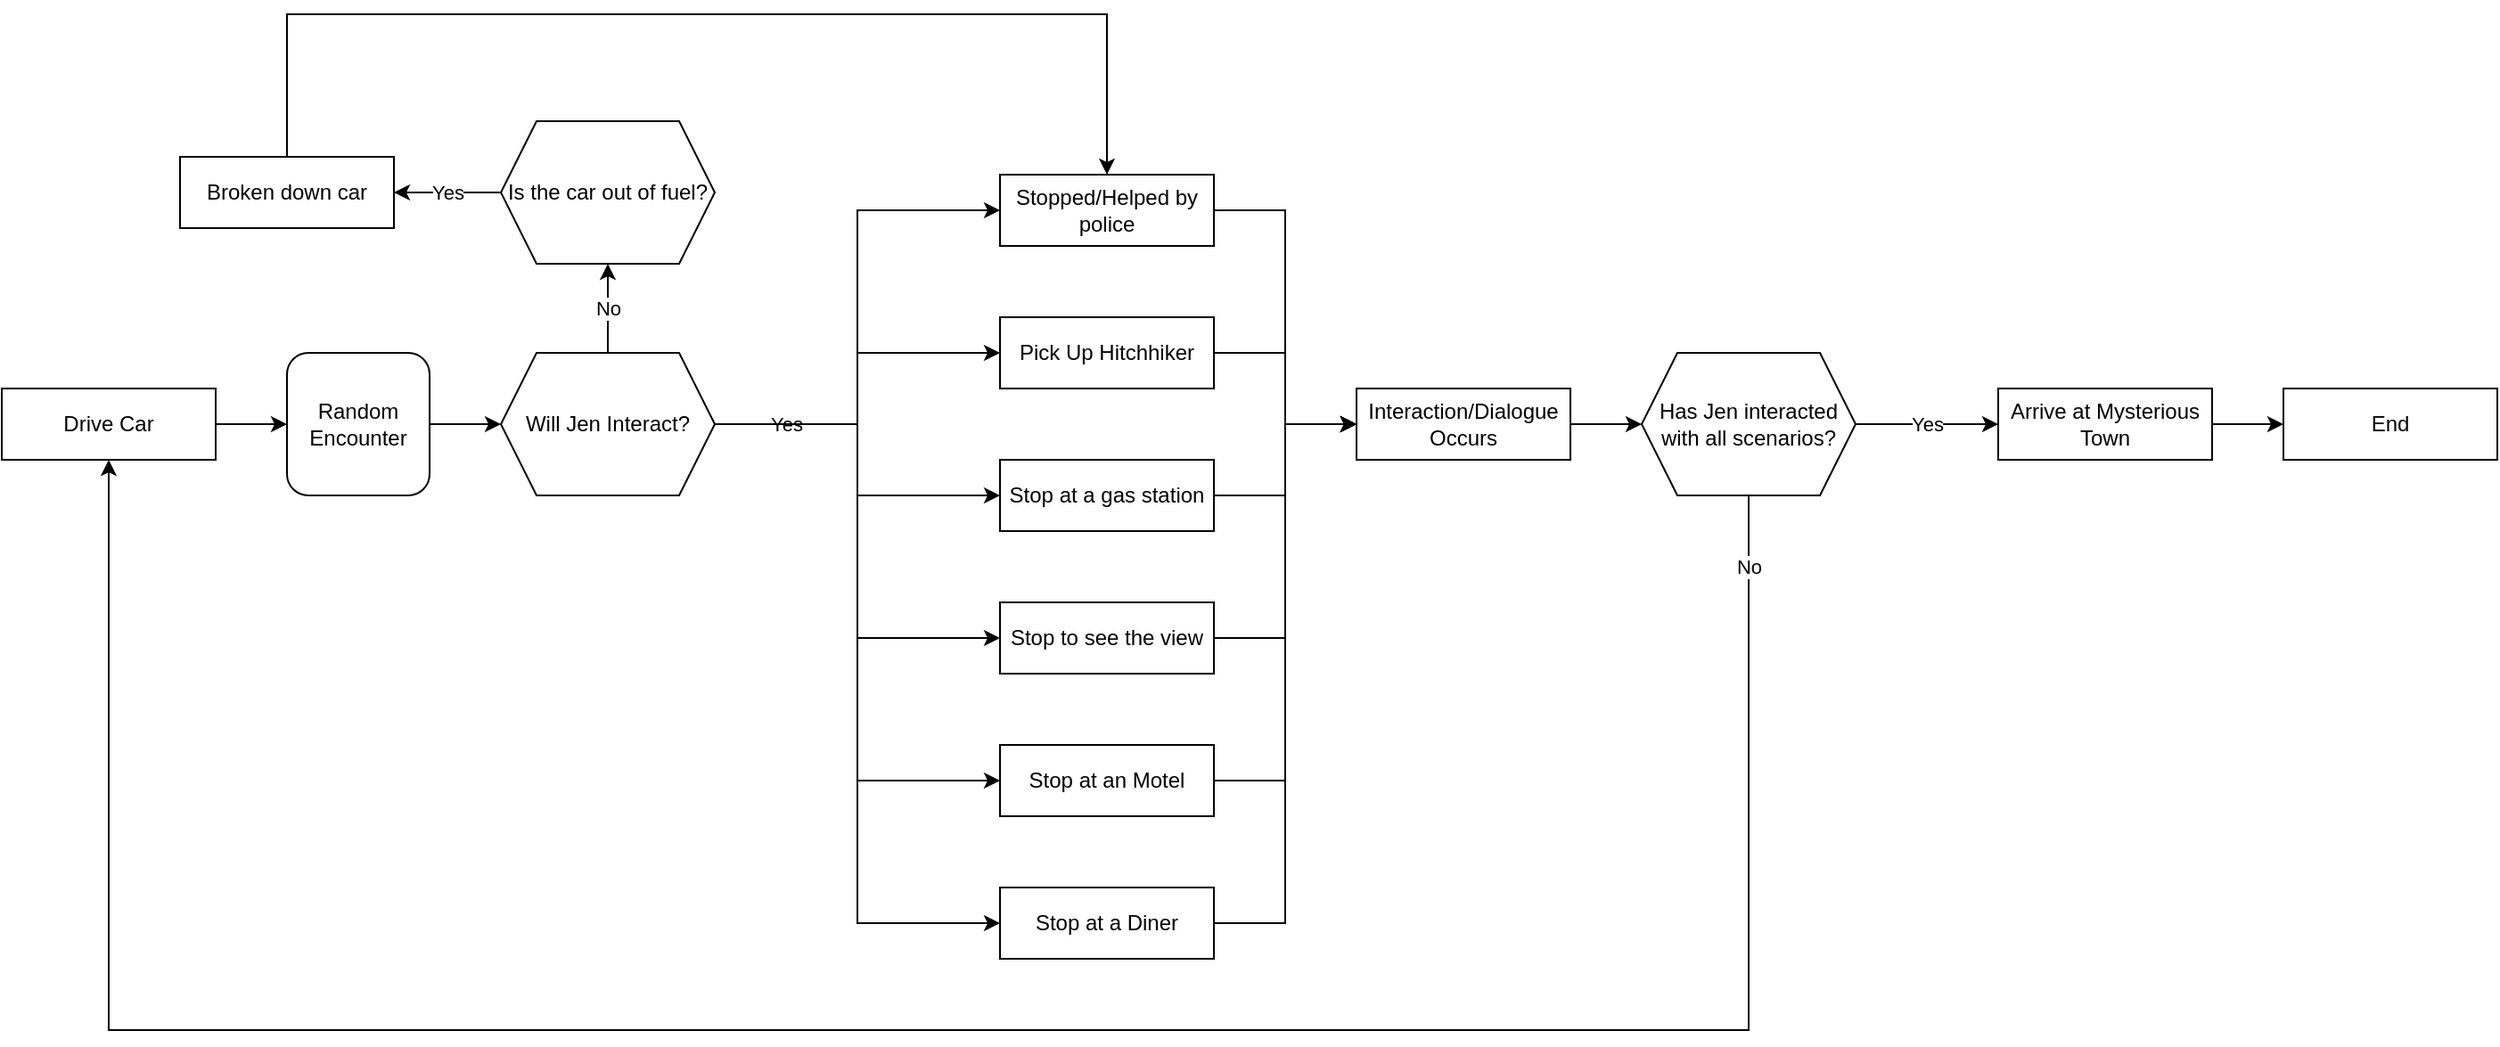 <mxfile version="14.7.3" type="device"><diagram id="G3pwW7mCYhDkQ6FZ9vj4" name="Page-1"><mxGraphModel dx="1791" dy="832" grid="1" gridSize="10" guides="1" tooltips="1" connect="1" arrows="1" fold="1" page="0" pageScale="1" pageWidth="827" pageHeight="1169" math="0" shadow="0"><root><mxCell id="0"/><mxCell id="1" parent="0"/><mxCell id="RfQ7PdaG6GQwumdXETiS-4" style="edgeStyle=orthogonalEdgeStyle;rounded=0;orthogonalLoop=1;jettySize=auto;html=1;entryX=0;entryY=0.5;entryDx=0;entryDy=0;" parent="1" source="RfQ7PdaG6GQwumdXETiS-1" target="RfQ7PdaG6GQwumdXETiS-2" edge="1"><mxGeometry relative="1" as="geometry"/></mxCell><mxCell id="RfQ7PdaG6GQwumdXETiS-1" value="Drive Car" style="rounded=0;whiteSpace=wrap;html=1;" parent="1" vertex="1"><mxGeometry x="-320" y="440" width="120" height="40" as="geometry"/></mxCell><mxCell id="UVoH2AakhSh3F3UKX_4w-2" style="edgeStyle=orthogonalEdgeStyle;rounded=0;orthogonalLoop=1;jettySize=auto;html=1;entryX=0;entryY=0.5;entryDx=0;entryDy=0;" edge="1" parent="1" source="RfQ7PdaG6GQwumdXETiS-2" target="UVoH2AakhSh3F3UKX_4w-1"><mxGeometry relative="1" as="geometry"/></mxCell><mxCell id="RfQ7PdaG6GQwumdXETiS-2" value="Random Encounter" style="rounded=1;whiteSpace=wrap;html=1;" parent="1" vertex="1"><mxGeometry x="-160" y="420" width="80" height="80" as="geometry"/></mxCell><mxCell id="RfQ7PdaG6GQwumdXETiS-3" style="edgeStyle=orthogonalEdgeStyle;rounded=0;orthogonalLoop=1;jettySize=auto;html=1;exitX=0.5;exitY=1;exitDx=0;exitDy=0;" parent="1" source="RfQ7PdaG6GQwumdXETiS-1" target="RfQ7PdaG6GQwumdXETiS-1" edge="1"><mxGeometry relative="1" as="geometry"/></mxCell><mxCell id="UVoH2AakhSh3F3UKX_4w-18" style="edgeStyle=orthogonalEdgeStyle;rounded=0;orthogonalLoop=1;jettySize=auto;html=1;entryX=0;entryY=0.5;entryDx=0;entryDy=0;" edge="1" parent="1" source="RfQ7PdaG6GQwumdXETiS-6" target="UVoH2AakhSh3F3UKX_4w-16"><mxGeometry relative="1" as="geometry"/></mxCell><mxCell id="RfQ7PdaG6GQwumdXETiS-6" value="Pick Up Hitchhiker" style="rounded=0;whiteSpace=wrap;html=1;" parent="1" vertex="1"><mxGeometry x="240" y="400" width="120" height="40" as="geometry"/></mxCell><mxCell id="UVoH2AakhSh3F3UKX_4w-17" style="edgeStyle=orthogonalEdgeStyle;rounded=0;orthogonalLoop=1;jettySize=auto;html=1;entryX=0;entryY=0.5;entryDx=0;entryDy=0;" edge="1" parent="1" source="RfQ7PdaG6GQwumdXETiS-8" target="UVoH2AakhSh3F3UKX_4w-16"><mxGeometry relative="1" as="geometry"/></mxCell><mxCell id="RfQ7PdaG6GQwumdXETiS-8" value="Stopped/Helped by police" style="rounded=0;whiteSpace=wrap;html=1;" parent="1" vertex="1"><mxGeometry x="240" y="320" width="120" height="40" as="geometry"/></mxCell><mxCell id="UVoH2AakhSh3F3UKX_4w-19" style="edgeStyle=orthogonalEdgeStyle;rounded=0;orthogonalLoop=1;jettySize=auto;html=1;entryX=0;entryY=0.5;entryDx=0;entryDy=0;" edge="1" parent="1" source="RfQ7PdaG6GQwumdXETiS-10" target="UVoH2AakhSh3F3UKX_4w-16"><mxGeometry relative="1" as="geometry"/></mxCell><mxCell id="RfQ7PdaG6GQwumdXETiS-10" value="Stop at a gas station" style="rounded=0;whiteSpace=wrap;html=1;" parent="1" vertex="1"><mxGeometry x="240" y="480" width="120" height="40" as="geometry"/></mxCell><mxCell id="UVoH2AakhSh3F3UKX_4w-6" style="edgeStyle=orthogonalEdgeStyle;rounded=0;orthogonalLoop=1;jettySize=auto;html=1;entryX=0;entryY=0.5;entryDx=0;entryDy=0;" edge="1" parent="1" source="UVoH2AakhSh3F3UKX_4w-1" target="RfQ7PdaG6GQwumdXETiS-8"><mxGeometry relative="1" as="geometry"/></mxCell><mxCell id="UVoH2AakhSh3F3UKX_4w-7" style="edgeStyle=orthogonalEdgeStyle;rounded=0;orthogonalLoop=1;jettySize=auto;html=1;entryX=0;entryY=0.5;entryDx=0;entryDy=0;" edge="1" parent="1" source="UVoH2AakhSh3F3UKX_4w-1" target="RfQ7PdaG6GQwumdXETiS-6"><mxGeometry relative="1" as="geometry"/></mxCell><mxCell id="UVoH2AakhSh3F3UKX_4w-8" style="edgeStyle=orthogonalEdgeStyle;rounded=0;orthogonalLoop=1;jettySize=auto;html=1;entryX=0;entryY=0.5;entryDx=0;entryDy=0;" edge="1" parent="1" source="UVoH2AakhSh3F3UKX_4w-1" target="RfQ7PdaG6GQwumdXETiS-10"><mxGeometry relative="1" as="geometry"/></mxCell><mxCell id="UVoH2AakhSh3F3UKX_4w-9" style="edgeStyle=orthogonalEdgeStyle;rounded=0;orthogonalLoop=1;jettySize=auto;html=1;entryX=0;entryY=0.5;entryDx=0;entryDy=0;" edge="1" parent="1" source="UVoH2AakhSh3F3UKX_4w-1" target="UVoH2AakhSh3F3UKX_4w-5"><mxGeometry relative="1" as="geometry"/></mxCell><mxCell id="UVoH2AakhSh3F3UKX_4w-11" value="No" style="edgeStyle=orthogonalEdgeStyle;rounded=0;orthogonalLoop=1;jettySize=auto;html=1;entryX=0.5;entryY=1;entryDx=0;entryDy=0;exitX=0.5;exitY=0;exitDx=0;exitDy=0;" edge="1" parent="1" source="UVoH2AakhSh3F3UKX_4w-1" target="UVoH2AakhSh3F3UKX_4w-10"><mxGeometry relative="1" as="geometry"/></mxCell><mxCell id="UVoH2AakhSh3F3UKX_4w-13" value="Yes" style="edgeStyle=orthogonalEdgeStyle;rounded=0;orthogonalLoop=1;jettySize=auto;html=1;entryX=0;entryY=0.5;entryDx=0;entryDy=0;" edge="1" parent="1" source="UVoH2AakhSh3F3UKX_4w-1" target="UVoH2AakhSh3F3UKX_4w-12"><mxGeometry x="-0.778" relative="1" as="geometry"><mxPoint as="offset"/></mxGeometry></mxCell><mxCell id="UVoH2AakhSh3F3UKX_4w-23" style="edgeStyle=orthogonalEdgeStyle;rounded=0;orthogonalLoop=1;jettySize=auto;html=1;entryX=0;entryY=0.5;entryDx=0;entryDy=0;" edge="1" parent="1" source="UVoH2AakhSh3F3UKX_4w-1" target="UVoH2AakhSh3F3UKX_4w-22"><mxGeometry relative="1" as="geometry"/></mxCell><mxCell id="UVoH2AakhSh3F3UKX_4w-1" value="Will Jen Interact?" style="shape=hexagon;perimeter=hexagonPerimeter2;whiteSpace=wrap;html=1;fixedSize=1;" vertex="1" parent="1"><mxGeometry x="-40" y="420" width="120" height="80" as="geometry"/></mxCell><mxCell id="UVoH2AakhSh3F3UKX_4w-15" style="edgeStyle=orthogonalEdgeStyle;rounded=0;orthogonalLoop=1;jettySize=auto;html=1;entryX=0.5;entryY=0;entryDx=0;entryDy=0;" edge="1" parent="1" source="UVoH2AakhSh3F3UKX_4w-4" target="RfQ7PdaG6GQwumdXETiS-8"><mxGeometry relative="1" as="geometry"><Array as="points"><mxPoint x="-160" y="230"/><mxPoint x="300" y="230"/></Array></mxGeometry></mxCell><mxCell id="UVoH2AakhSh3F3UKX_4w-4" value="Broken down car" style="rounded=0;whiteSpace=wrap;html=1;" vertex="1" parent="1"><mxGeometry x="-220" y="310" width="120" height="40" as="geometry"/></mxCell><mxCell id="UVoH2AakhSh3F3UKX_4w-20" style="edgeStyle=orthogonalEdgeStyle;rounded=0;orthogonalLoop=1;jettySize=auto;html=1;entryX=0;entryY=0.5;entryDx=0;entryDy=0;" edge="1" parent="1" source="UVoH2AakhSh3F3UKX_4w-5" target="UVoH2AakhSh3F3UKX_4w-16"><mxGeometry relative="1" as="geometry"/></mxCell><mxCell id="UVoH2AakhSh3F3UKX_4w-5" value="Stop to see the view" style="rounded=0;whiteSpace=wrap;html=1;" vertex="1" parent="1"><mxGeometry x="240" y="560" width="120" height="40" as="geometry"/></mxCell><mxCell id="UVoH2AakhSh3F3UKX_4w-14" value="Yes" style="edgeStyle=orthogonalEdgeStyle;rounded=0;orthogonalLoop=1;jettySize=auto;html=1;entryX=1;entryY=0.5;entryDx=0;entryDy=0;" edge="1" parent="1" source="UVoH2AakhSh3F3UKX_4w-10" target="UVoH2AakhSh3F3UKX_4w-4"><mxGeometry relative="1" as="geometry"/></mxCell><mxCell id="UVoH2AakhSh3F3UKX_4w-10" value="Is the car out of fuel?" style="shape=hexagon;perimeter=hexagonPerimeter2;whiteSpace=wrap;html=1;fixedSize=1;" vertex="1" parent="1"><mxGeometry x="-40" y="290" width="120" height="80" as="geometry"/></mxCell><mxCell id="UVoH2AakhSh3F3UKX_4w-21" style="edgeStyle=orthogonalEdgeStyle;rounded=0;orthogonalLoop=1;jettySize=auto;html=1;entryX=0;entryY=0.5;entryDx=0;entryDy=0;" edge="1" parent="1" source="UVoH2AakhSh3F3UKX_4w-12" target="UVoH2AakhSh3F3UKX_4w-16"><mxGeometry relative="1" as="geometry"/></mxCell><mxCell id="UVoH2AakhSh3F3UKX_4w-12" value="Stop at an Motel" style="rounded=0;whiteSpace=wrap;html=1;" vertex="1" parent="1"><mxGeometry x="240" y="640" width="120" height="40" as="geometry"/></mxCell><mxCell id="UVoH2AakhSh3F3UKX_4w-25" value="No" style="edgeStyle=orthogonalEdgeStyle;rounded=0;orthogonalLoop=1;jettySize=auto;html=1;entryX=0.5;entryY=1;entryDx=0;entryDy=0;exitX=0.5;exitY=1;exitDx=0;exitDy=0;" edge="1" parent="1" source="UVoH2AakhSh3F3UKX_4w-26" target="RfQ7PdaG6GQwumdXETiS-1"><mxGeometry x="-0.948" relative="1" as="geometry"><Array as="points"><mxPoint x="660" y="800"/><mxPoint x="-260" y="800"/></Array><mxPoint as="offset"/></mxGeometry></mxCell><mxCell id="UVoH2AakhSh3F3UKX_4w-27" style="edgeStyle=orthogonalEdgeStyle;rounded=0;orthogonalLoop=1;jettySize=auto;html=1;entryX=0;entryY=0.5;entryDx=0;entryDy=0;" edge="1" parent="1" source="UVoH2AakhSh3F3UKX_4w-16" target="UVoH2AakhSh3F3UKX_4w-26"><mxGeometry relative="1" as="geometry"/></mxCell><mxCell id="UVoH2AakhSh3F3UKX_4w-16" value="Interaction/Dialogue Occurs" style="rounded=0;whiteSpace=wrap;html=1;" vertex="1" parent="1"><mxGeometry x="440" y="440" width="120" height="40" as="geometry"/></mxCell><mxCell id="UVoH2AakhSh3F3UKX_4w-24" style="edgeStyle=orthogonalEdgeStyle;rounded=0;orthogonalLoop=1;jettySize=auto;html=1;entryX=0;entryY=0.5;entryDx=0;entryDy=0;" edge="1" parent="1" source="UVoH2AakhSh3F3UKX_4w-22" target="UVoH2AakhSh3F3UKX_4w-16"><mxGeometry relative="1" as="geometry"/></mxCell><mxCell id="UVoH2AakhSh3F3UKX_4w-22" value="Stop at a Diner" style="rounded=0;whiteSpace=wrap;html=1;" vertex="1" parent="1"><mxGeometry x="240" y="720" width="120" height="40" as="geometry"/></mxCell><mxCell id="UVoH2AakhSh3F3UKX_4w-29" value="Yes" style="edgeStyle=orthogonalEdgeStyle;rounded=0;orthogonalLoop=1;jettySize=auto;html=1;" edge="1" parent="1" source="UVoH2AakhSh3F3UKX_4w-26" target="UVoH2AakhSh3F3UKX_4w-28"><mxGeometry relative="1" as="geometry"/></mxCell><mxCell id="UVoH2AakhSh3F3UKX_4w-26" value="Has Jen interacted with all scenarios?" style="shape=hexagon;perimeter=hexagonPerimeter2;whiteSpace=wrap;html=1;fixedSize=1;" vertex="1" parent="1"><mxGeometry x="600" y="420" width="120" height="80" as="geometry"/></mxCell><mxCell id="UVoH2AakhSh3F3UKX_4w-31" value="" style="edgeStyle=orthogonalEdgeStyle;rounded=0;orthogonalLoop=1;jettySize=auto;html=1;" edge="1" parent="1" source="UVoH2AakhSh3F3UKX_4w-28" target="UVoH2AakhSh3F3UKX_4w-30"><mxGeometry relative="1" as="geometry"/></mxCell><mxCell id="UVoH2AakhSh3F3UKX_4w-28" value="Arrive at Mysterious Town" style="whiteSpace=wrap;html=1;" vertex="1" parent="1"><mxGeometry x="800" y="440" width="120" height="40" as="geometry"/></mxCell><mxCell id="UVoH2AakhSh3F3UKX_4w-30" value="End" style="whiteSpace=wrap;html=1;" vertex="1" parent="1"><mxGeometry x="960" y="440" width="120" height="40" as="geometry"/></mxCell></root></mxGraphModel></diagram></mxfile>